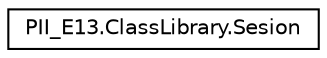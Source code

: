 digraph "Graphical Class Hierarchy"
{
 // INTERACTIVE_SVG=YES
 // LATEX_PDF_SIZE
  edge [fontname="Helvetica",fontsize="10",labelfontname="Helvetica",labelfontsize="10"];
  node [fontname="Helvetica",fontsize="10",shape=record];
  rankdir="LR";
  Node0 [label="PII_E13.ClassLibrary.Sesion",height=0.2,width=0.4,color="black", fillcolor="white", style="filled",URL="$classPII__E13_1_1ClassLibrary_1_1Sesion.html",tooltip="Representa a una sesion de un usuario en el bot. Cumple SRP y Expert ya que se encarga de determinar ..."];
}
